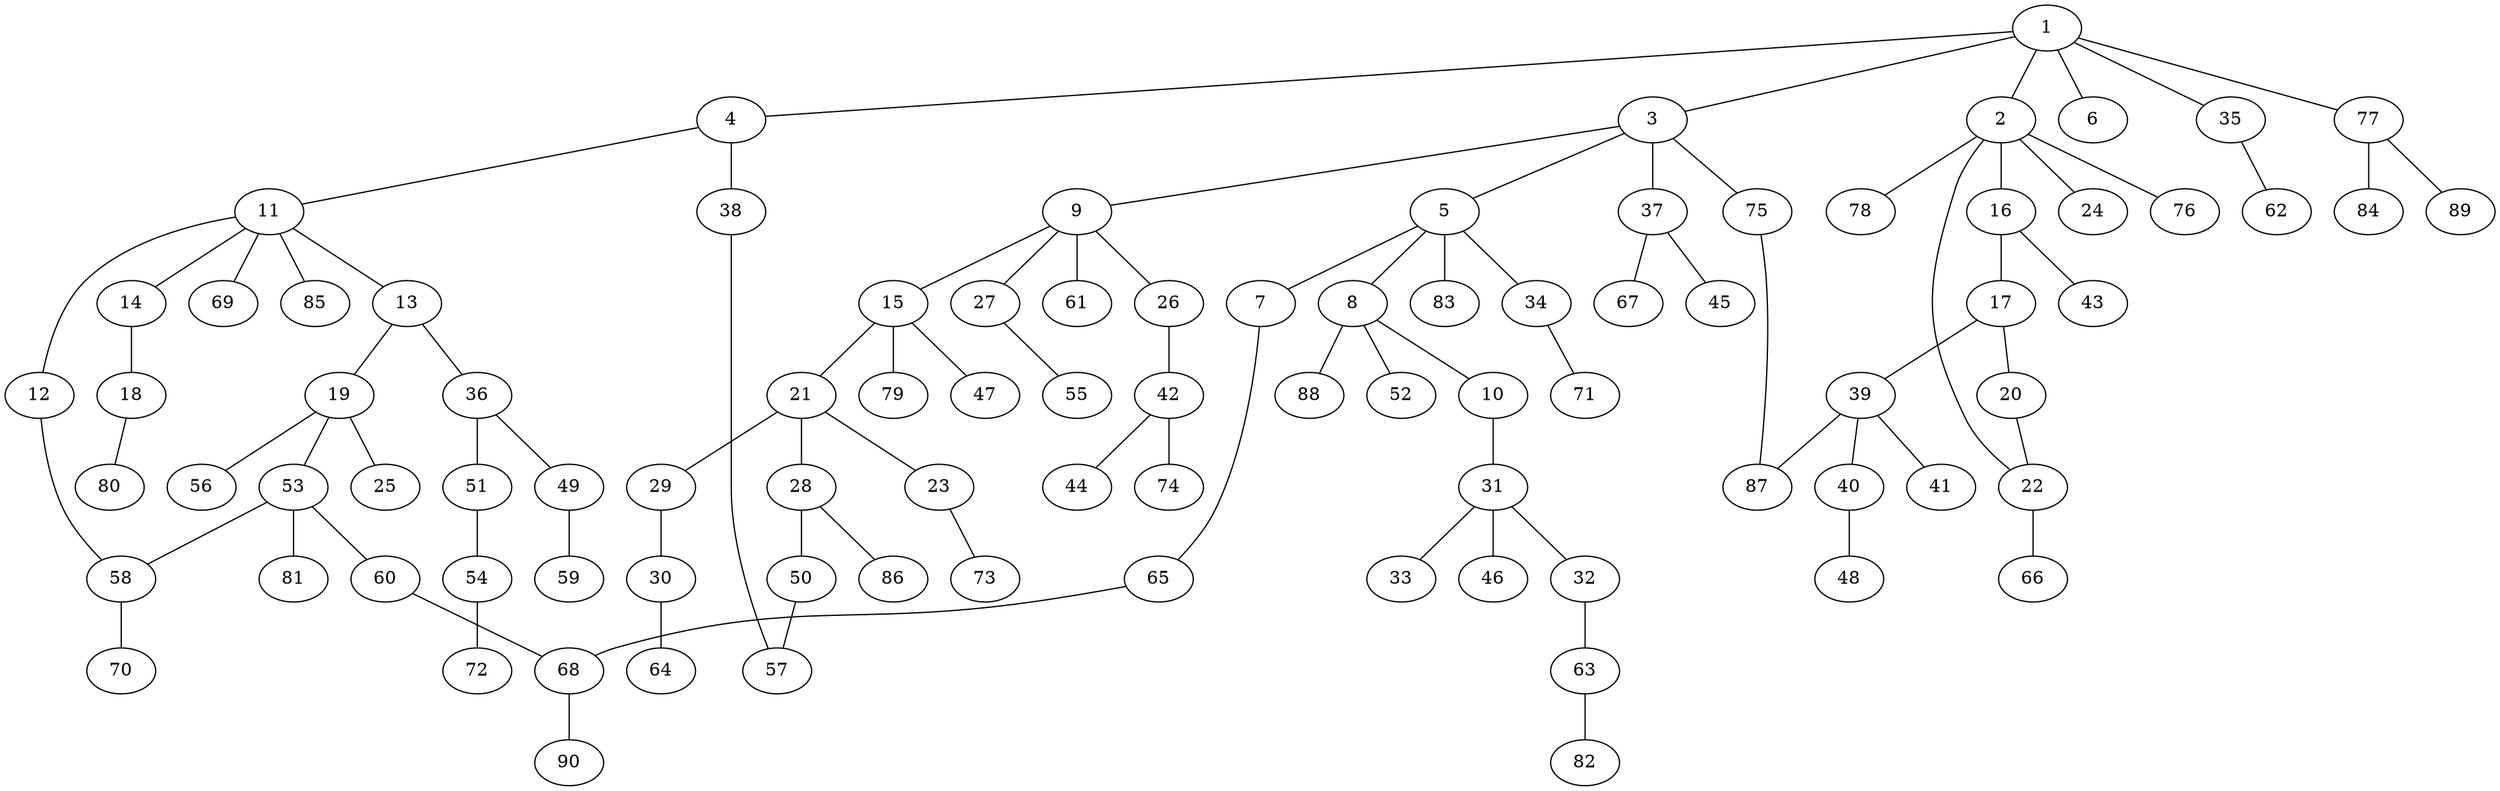 graph graphname {1--2
1--3
1--4
1--6
1--35
1--77
2--16
2--22
2--24
2--76
2--78
3--5
3--9
3--37
3--75
4--11
4--38
5--7
5--8
5--34
5--83
7--65
8--10
8--52
8--88
9--15
9--26
9--27
9--61
10--31
11--12
11--13
11--14
11--69
11--85
12--58
13--19
13--36
14--18
15--21
15--47
15--79
16--17
16--43
17--20
17--39
18--80
19--25
19--53
19--56
20--22
21--23
21--28
21--29
22--66
23--73
26--42
27--55
28--50
28--86
29--30
30--64
31--32
31--33
31--46
32--63
34--71
35--62
36--49
36--51
37--45
37--67
38--57
39--40
39--41
39--87
40--48
42--44
42--74
49--59
50--57
51--54
53--58
53--60
53--81
54--72
58--70
60--68
63--82
65--68
68--90
75--87
77--84
77--89
}